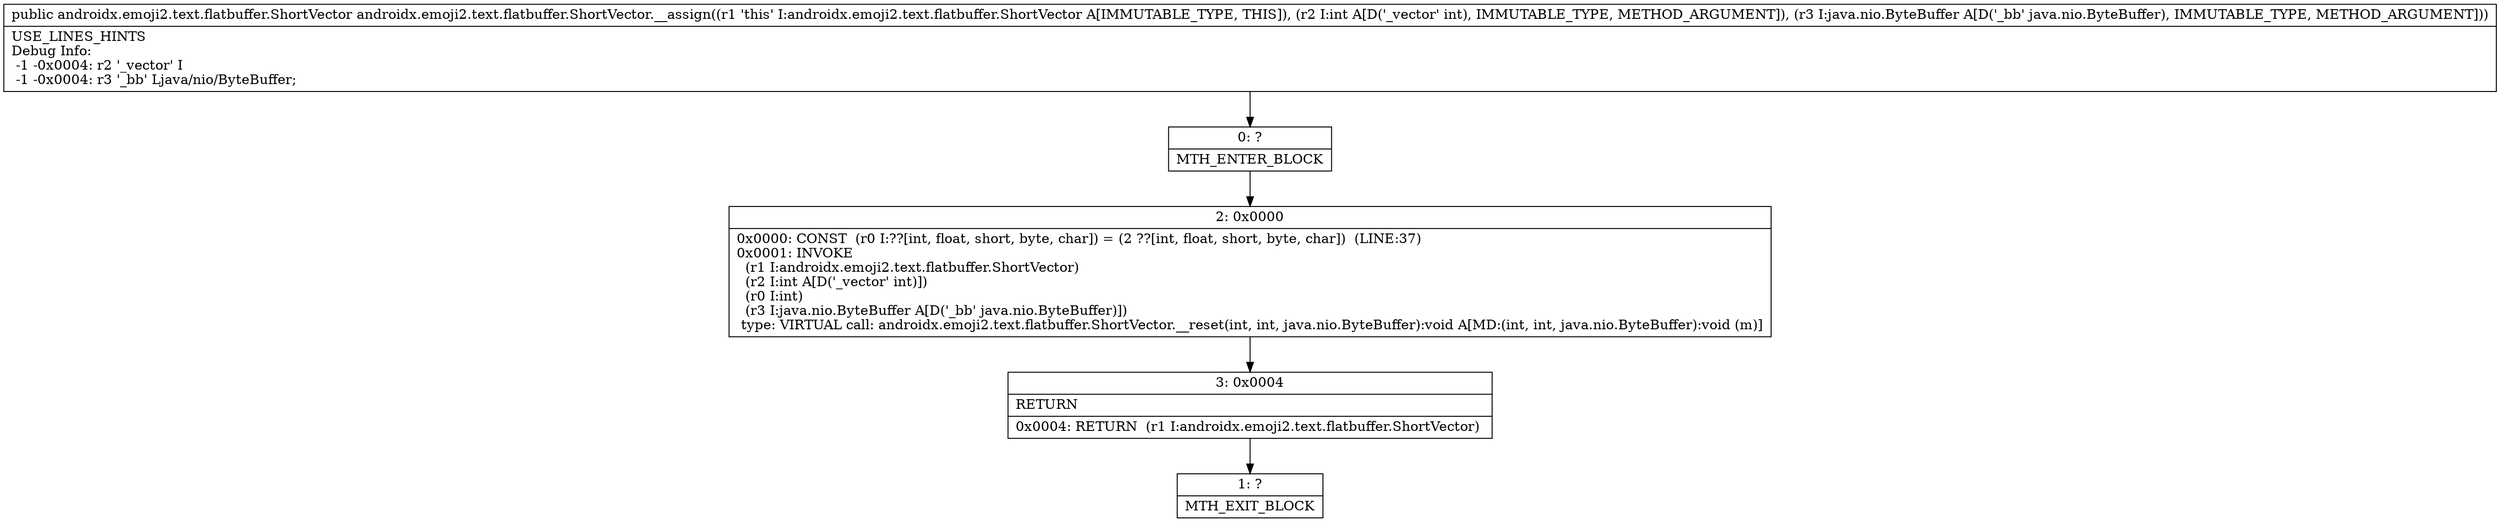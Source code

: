 digraph "CFG forandroidx.emoji2.text.flatbuffer.ShortVector.__assign(ILjava\/nio\/ByteBuffer;)Landroidx\/emoji2\/text\/flatbuffer\/ShortVector;" {
Node_0 [shape=record,label="{0\:\ ?|MTH_ENTER_BLOCK\l}"];
Node_2 [shape=record,label="{2\:\ 0x0000|0x0000: CONST  (r0 I:??[int, float, short, byte, char]) = (2 ??[int, float, short, byte, char])  (LINE:37)\l0x0001: INVOKE  \l  (r1 I:androidx.emoji2.text.flatbuffer.ShortVector)\l  (r2 I:int A[D('_vector' int)])\l  (r0 I:int)\l  (r3 I:java.nio.ByteBuffer A[D('_bb' java.nio.ByteBuffer)])\l type: VIRTUAL call: androidx.emoji2.text.flatbuffer.ShortVector.__reset(int, int, java.nio.ByteBuffer):void A[MD:(int, int, java.nio.ByteBuffer):void (m)]\l}"];
Node_3 [shape=record,label="{3\:\ 0x0004|RETURN\l|0x0004: RETURN  (r1 I:androidx.emoji2.text.flatbuffer.ShortVector) \l}"];
Node_1 [shape=record,label="{1\:\ ?|MTH_EXIT_BLOCK\l}"];
MethodNode[shape=record,label="{public androidx.emoji2.text.flatbuffer.ShortVector androidx.emoji2.text.flatbuffer.ShortVector.__assign((r1 'this' I:androidx.emoji2.text.flatbuffer.ShortVector A[IMMUTABLE_TYPE, THIS]), (r2 I:int A[D('_vector' int), IMMUTABLE_TYPE, METHOD_ARGUMENT]), (r3 I:java.nio.ByteBuffer A[D('_bb' java.nio.ByteBuffer), IMMUTABLE_TYPE, METHOD_ARGUMENT]))  | USE_LINES_HINTS\lDebug Info:\l  \-1 \-0x0004: r2 '_vector' I\l  \-1 \-0x0004: r3 '_bb' Ljava\/nio\/ByteBuffer;\l}"];
MethodNode -> Node_0;Node_0 -> Node_2;
Node_2 -> Node_3;
Node_3 -> Node_1;
}

